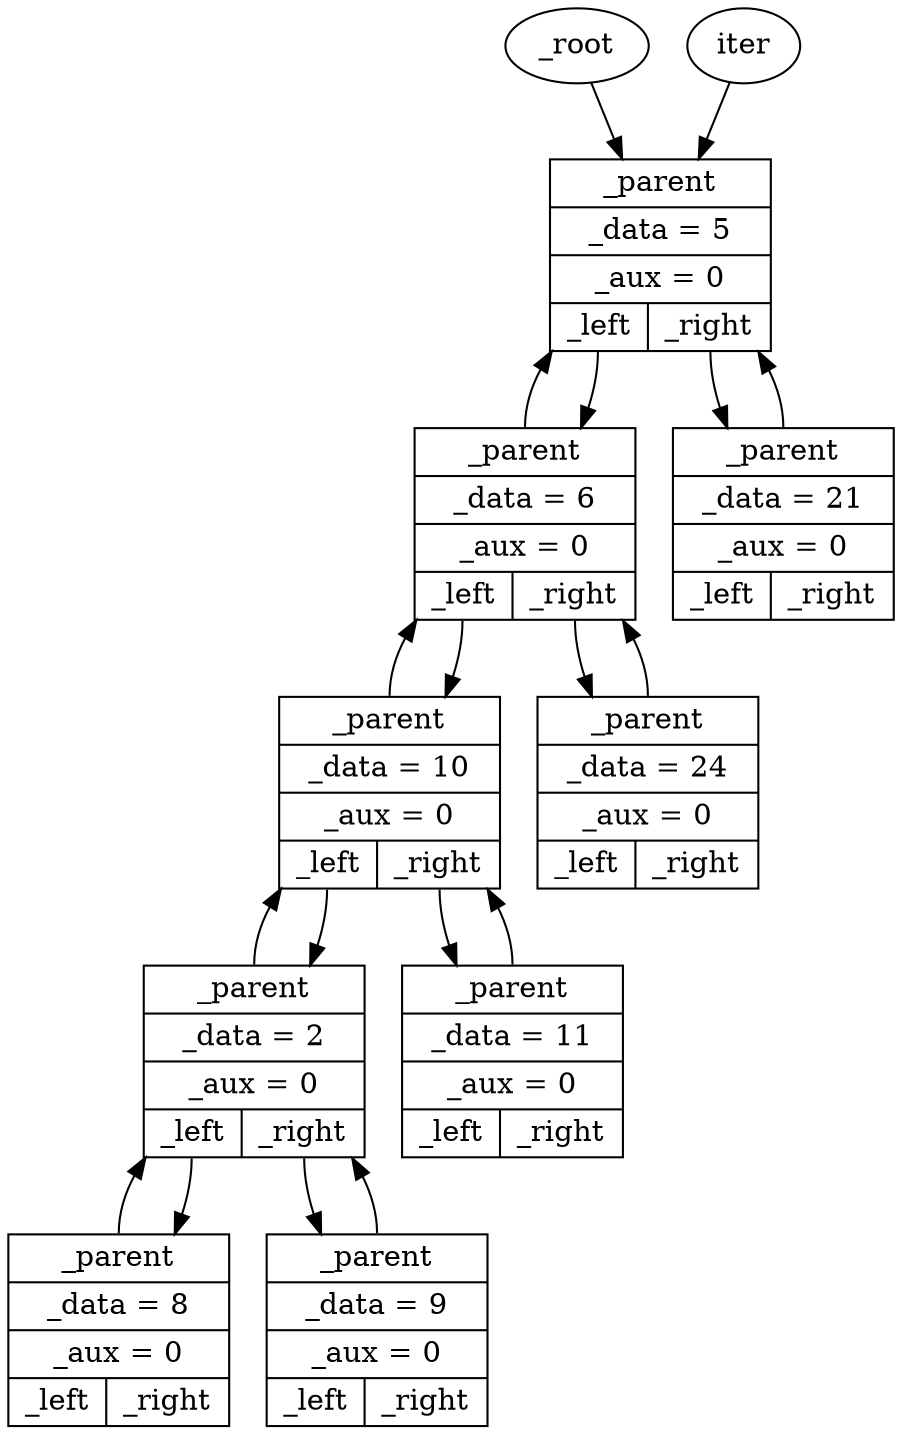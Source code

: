 digraph {
root [label="_root"];
root -> node0x1516320;
node0x1514010 [shape=record,label="{<parent> _parent | _data = 6 | _aux = 0 | { <left> _left | <right> _right } }"];
node0x1514040 [shape=record,label="{<parent> _parent | _data = 10 | _aux = 0 | { <left> _left | <right> _right } }"];
node0x1514070 [shape=record,label="{<parent> _parent | _data = 11 | _aux = 0 | { <left> _left | <right> _right } }"];
node0x15140b0 [shape=record,label="{<parent> _parent | _data = 2 | _aux = 0 | { <left> _left | <right> _right } }"];
node0x1514510 [shape=record,label="{<parent> _parent | _data = 21 | _aux = 0 | { <left> _left | <right> _right } }"];
node0x1516320 [shape=record,label="{<parent> _parent | _data = 5 | _aux = 0 | { <left> _left | <right> _right } }"];
node0x1516350 [shape=record,label="{<parent> _parent | _data = 8 | _aux = 0 | { <left> _left | <right> _right } }"];
node0x1516380 [shape=record,label="{<parent> _parent | _data = 9 | _aux = 0 | { <left> _left | <right> _right } }"];
node0x15163b0 [shape=record,label="{<parent> _parent | _data = 24 | _aux = 0 | { <left> _left | <right> _right } }"];
node0x1514010:parent:n -> node0x1516320;
node0x1514010:left:s -> node0x1514040;
node0x1514010:right:s -> node0x15163b0;
node0x1514040:parent:n -> node0x1514010;
node0x1514040:left:s -> node0x15140b0;
node0x1514040:right:s -> node0x1514070;
node0x1514070:parent:n -> node0x1514040;
node0x15140b0:parent:n -> node0x1514040;
node0x15140b0:left:s -> node0x1516350;
node0x15140b0:right:s -> node0x1516380;
node0x1514510:parent:n -> node0x1516320;
node0x1516320:left:s -> node0x1514010;
node0x1516320:right:s -> node0x1514510;
node0x1516350:parent:n -> node0x15140b0;
node0x1516380:parent:n -> node0x15140b0;
node0x15163b0:parent:n -> node0x1514010;
iter -> node0x1516320;
}
